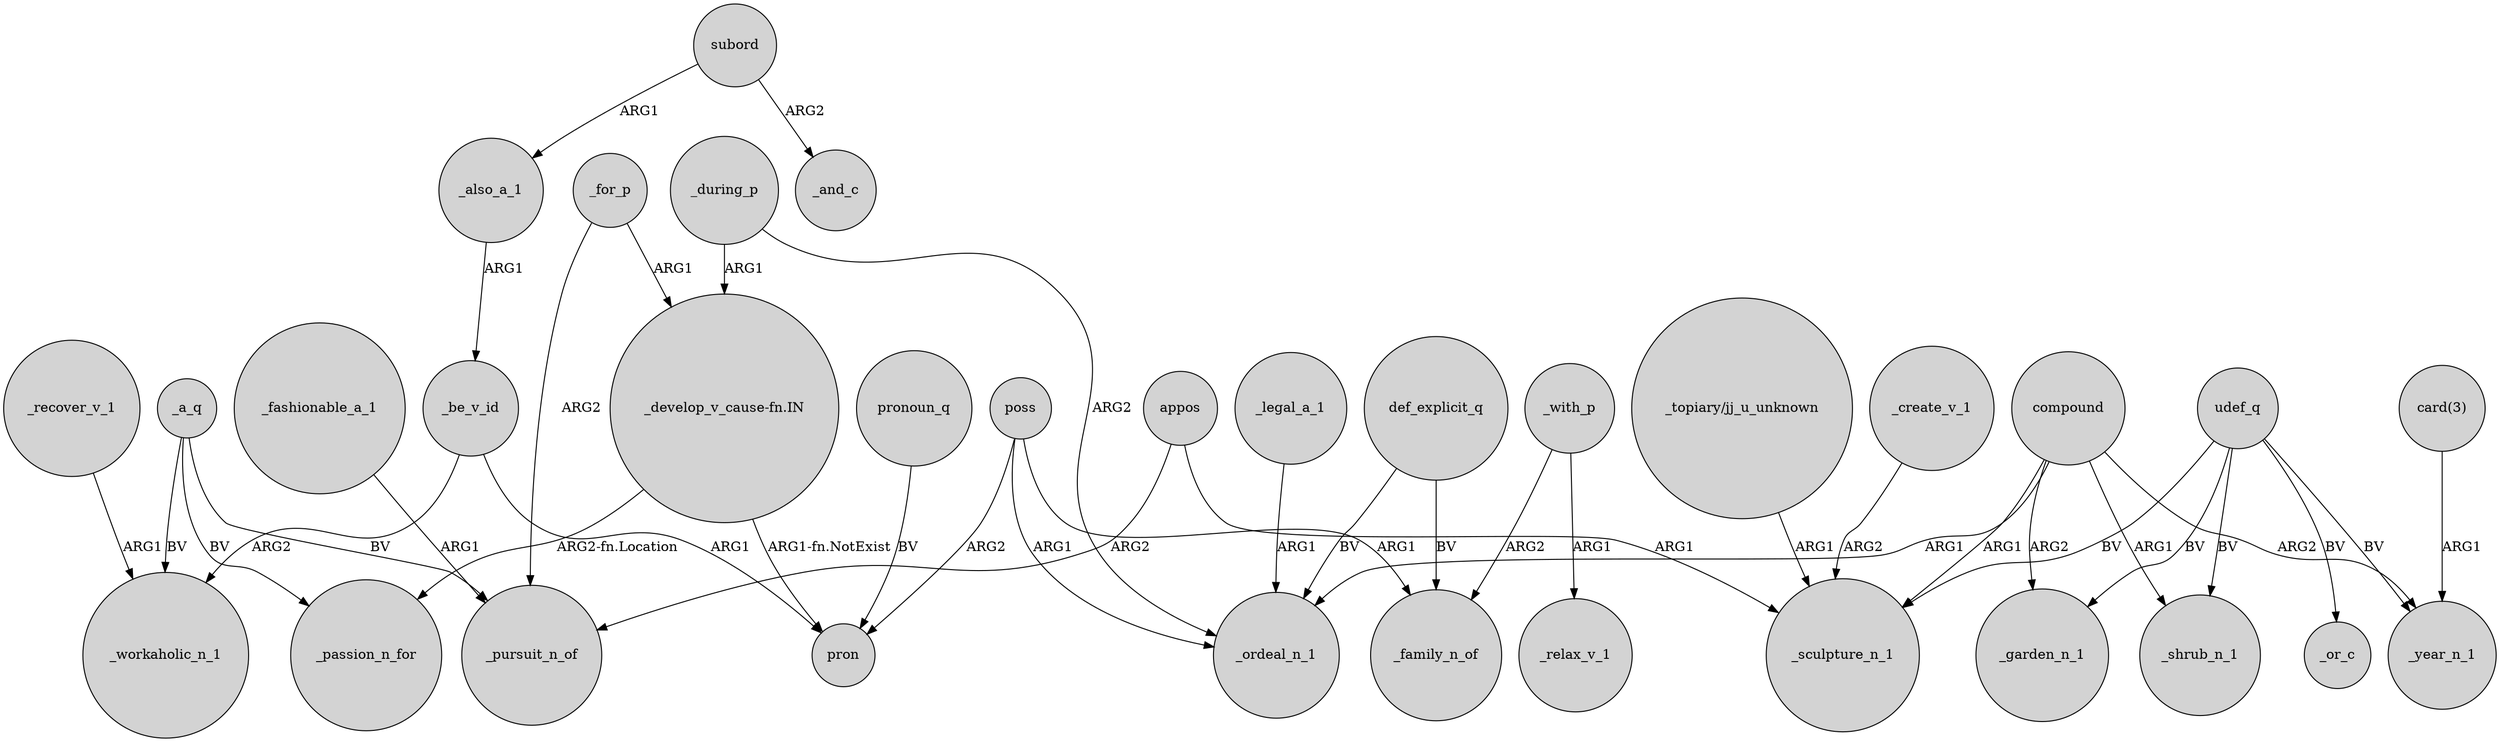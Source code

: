 digraph {
	node [shape=circle style=filled]
	_fashionable_a_1 -> _pursuit_n_of [label=ARG1]
	poss -> pron [label=ARG2]
	udef_q -> _garden_n_1 [label=BV]
	def_explicit_q -> _ordeal_n_1 [label=BV]
	_create_v_1 -> _sculpture_n_1 [label=ARG2]
	_for_p -> _pursuit_n_of [label=ARG2]
	compound -> _ordeal_n_1 [label=ARG1]
	udef_q -> _sculpture_n_1 [label=BV]
	udef_q -> _shrub_n_1 [label=BV]
	udef_q -> _or_c [label=BV]
	_for_p -> "_develop_v_cause-fn.IN" [label=ARG1]
	poss -> _family_n_of [label=ARG1]
	_be_v_id -> pron [label=ARG1]
	_with_p -> _relax_v_1 [label=ARG1]
	"_develop_v_cause-fn.IN" -> pron [label="ARG1-fn.NotExist"]
	compound -> _garden_n_1 [label=ARG2]
	_during_p -> _ordeal_n_1 [label=ARG2]
	_also_a_1 -> _be_v_id [label=ARG1]
	_during_p -> "_develop_v_cause-fn.IN" [label=ARG1]
	pronoun_q -> pron [label=BV]
	compound -> _sculpture_n_1 [label=ARG1]
	_with_p -> _family_n_of [label=ARG2]
	_legal_a_1 -> _ordeal_n_1 [label=ARG1]
	subord -> _also_a_1 [label=ARG1]
	_recover_v_1 -> _workaholic_n_1 [label=ARG1]
	compound -> _shrub_n_1 [label=ARG1]
	appos -> _sculpture_n_1 [label=ARG1]
	"card(3)" -> _year_n_1 [label=ARG1]
	appos -> _pursuit_n_of [label=ARG2]
	"_develop_v_cause-fn.IN" -> _passion_n_for [label="ARG2-fn.Location"]
	"_topiary/jj_u_unknown" -> _sculpture_n_1 [label=ARG1]
	udef_q -> _year_n_1 [label=BV]
	poss -> _ordeal_n_1 [label=ARG1]
	def_explicit_q -> _family_n_of [label=BV]
	_a_q -> _passion_n_for [label=BV]
	_be_v_id -> _workaholic_n_1 [label=ARG2]
	_a_q -> _workaholic_n_1 [label=BV]
	subord -> _and_c [label=ARG2]
	compound -> _year_n_1 [label=ARG2]
	_a_q -> _pursuit_n_of [label=BV]
}
